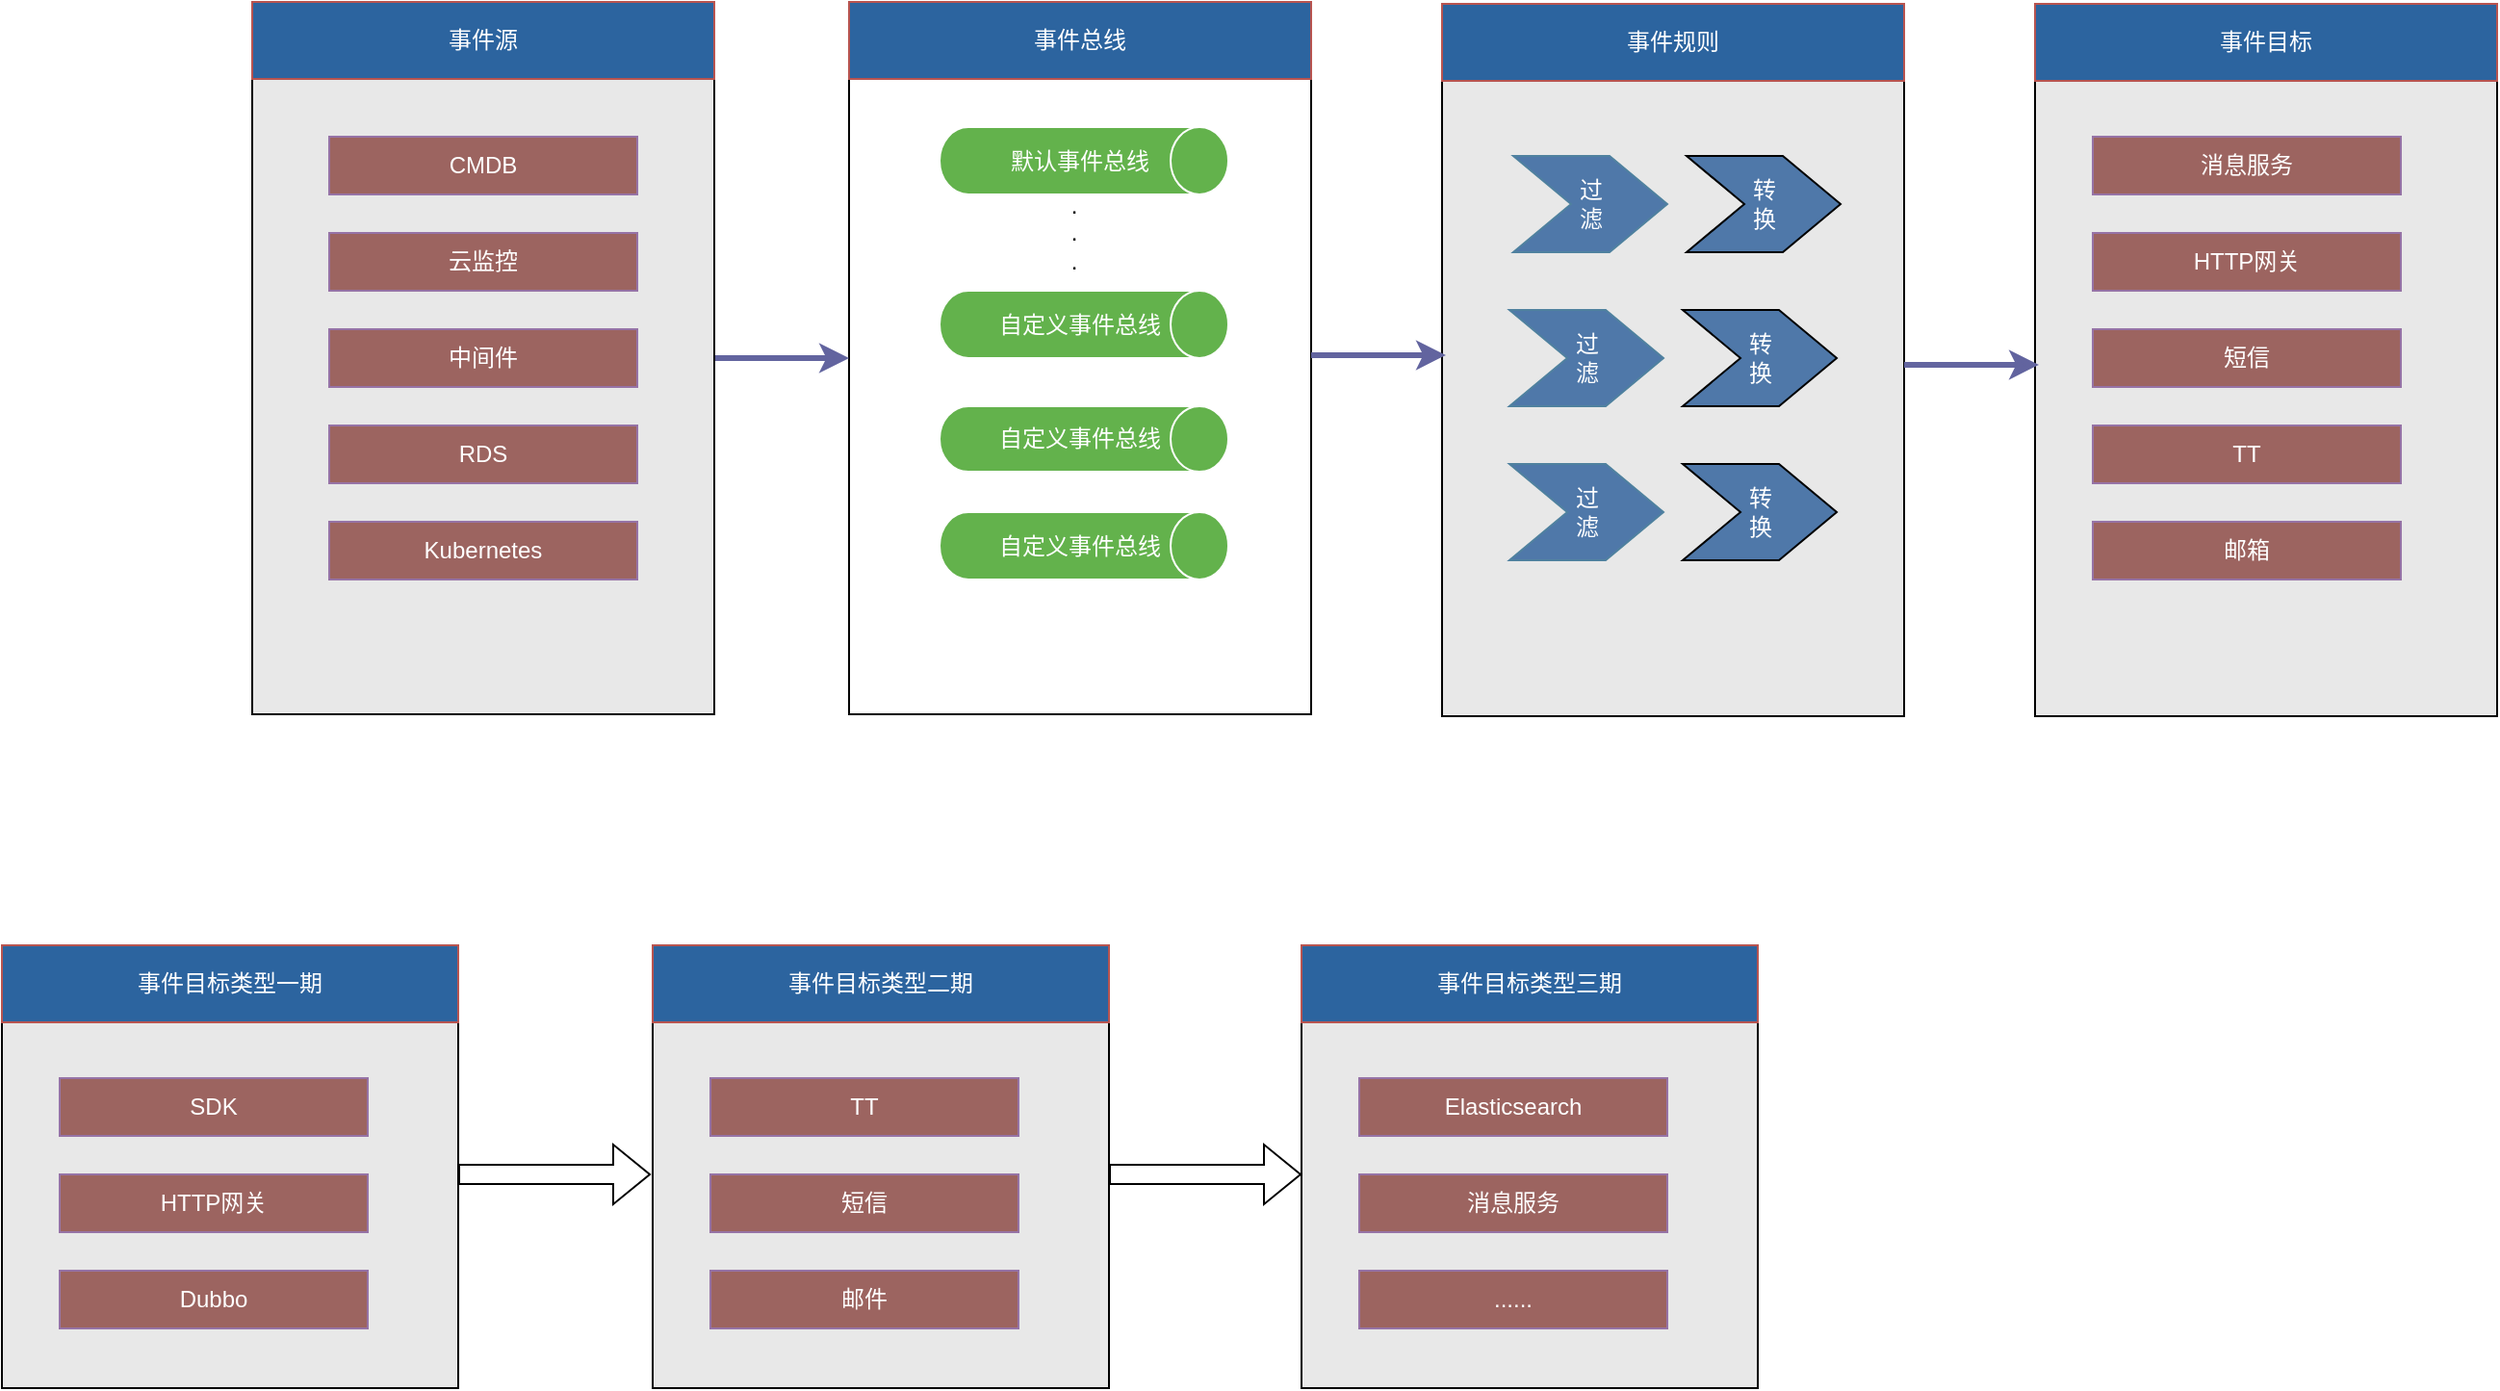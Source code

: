 <mxfile version="24.5.5" type="github">
  <diagram name="第 1 页" id="gTe-RsswgZ9a3CknWbWT">
    <mxGraphModel dx="2501" dy="701" grid="1" gridSize="10" guides="1" tooltips="1" connect="1" arrows="1" fold="1" page="1" pageScale="1" pageWidth="827" pageHeight="1169" math="0" shadow="0">
      <root>
        <mxCell id="0" />
        <mxCell id="1" parent="0" />
        <mxCell id="IhgrDkRPDF99YvVrVyJ_-20" value="" style="rounded=0;whiteSpace=wrap;html=1;fillColor=#FFFFFF;" parent="1" vertex="1">
          <mxGeometry x="353" y="60" width="240" height="370" as="geometry" />
        </mxCell>
        <mxCell id="IhgrDkRPDF99YvVrVyJ_-23" value="" style="edgeStyle=orthogonalEdgeStyle;rounded=0;orthogonalLoop=1;jettySize=auto;html=1;strokeColor=#62649F;strokeWidth=3;" parent="1" source="IhgrDkRPDF99YvVrVyJ_-1" target="IhgrDkRPDF99YvVrVyJ_-20" edge="1">
          <mxGeometry relative="1" as="geometry" />
        </mxCell>
        <mxCell id="IhgrDkRPDF99YvVrVyJ_-1" value="" style="rounded=0;whiteSpace=wrap;html=1;fillColor=#E8E8E8;" parent="1" vertex="1">
          <mxGeometry x="43" y="60" width="240" height="370" as="geometry" />
        </mxCell>
        <mxCell id="IhgrDkRPDF99YvVrVyJ_-3" value="&lt;font color=&quot;#ffffff&quot;&gt;事件源&lt;/font&gt;" style="text;html=1;align=center;verticalAlign=middle;whiteSpace=wrap;rounded=0;fillColor=#2C649F;strokeColor=#b85450;" parent="1" vertex="1">
          <mxGeometry x="43" y="60" width="240" height="40" as="geometry" />
        </mxCell>
        <mxCell id="IhgrDkRPDF99YvVrVyJ_-5" value="&lt;font color=&quot;#ffffff&quot;&gt;CMDB&lt;/font&gt;" style="text;html=1;align=center;verticalAlign=middle;whiteSpace=wrap;rounded=0;fillColor=#9C6460;strokeColor=#9673a6;" parent="1" vertex="1">
          <mxGeometry x="83" y="130" width="160" height="30" as="geometry" />
        </mxCell>
        <mxCell id="IhgrDkRPDF99YvVrVyJ_-6" value="&lt;font color=&quot;#ffffff&quot;&gt;云监控&lt;/font&gt;" style="text;html=1;align=center;verticalAlign=middle;whiteSpace=wrap;rounded=0;fillColor=#9C6460;strokeColor=#9673a6;" parent="1" vertex="1">
          <mxGeometry x="83" y="180" width="160" height="30" as="geometry" />
        </mxCell>
        <mxCell id="IhgrDkRPDF99YvVrVyJ_-7" value="&lt;font color=&quot;#ffffff&quot;&gt;中间件&lt;/font&gt;" style="text;html=1;align=center;verticalAlign=middle;whiteSpace=wrap;rounded=0;fillColor=#9C6460;strokeColor=#9673a6;" parent="1" vertex="1">
          <mxGeometry x="83" y="230" width="160" height="30" as="geometry" />
        </mxCell>
        <mxCell id="IhgrDkRPDF99YvVrVyJ_-8" value="&lt;font color=&quot;#ffffff&quot;&gt;RDS&lt;/font&gt;" style="text;html=1;align=center;verticalAlign=middle;whiteSpace=wrap;rounded=0;fillColor=#9C6460;strokeColor=#9673a6;" parent="1" vertex="1">
          <mxGeometry x="83" y="280" width="160" height="30" as="geometry" />
        </mxCell>
        <mxCell id="IhgrDkRPDF99YvVrVyJ_-9" value="&lt;font color=&quot;#ffffff&quot;&gt;Kubernetes&lt;/font&gt;" style="text;html=1;align=center;verticalAlign=middle;whiteSpace=wrap;rounded=0;fillColor=#9C6460;strokeColor=#9673a6;" parent="1" vertex="1">
          <mxGeometry x="83" y="330" width="160" height="30" as="geometry" />
        </mxCell>
        <mxCell id="IhgrDkRPDF99YvVrVyJ_-10" value="&lt;font color=&quot;#ffffff&quot;&gt;&amp;nbsp; &amp;nbsp; &amp;nbsp; 默认事件总线&lt;/font&gt;" style="shape=cylinder3;whiteSpace=wrap;html=1;boundedLbl=1;backgroundOutline=1;size=15;direction=south;fillColor=#63b24c;strokeColor=#ffffff;" parent="1" vertex="1">
          <mxGeometry x="400" y="125" width="150" height="35" as="geometry" />
        </mxCell>
        <mxCell id="IhgrDkRPDF99YvVrVyJ_-11" value="&lt;font color=&quot;#ffffff&quot;&gt;&amp;nbsp; &amp;nbsp; &amp;nbsp; 自定义事件总线&lt;/font&gt;" style="shape=cylinder3;whiteSpace=wrap;html=1;boundedLbl=1;backgroundOutline=1;size=15;direction=south;fillColor=#63b24c;strokeColor=#ffffff;" parent="1" vertex="1">
          <mxGeometry x="400" y="210" width="150" height="35" as="geometry" />
        </mxCell>
        <mxCell id="IhgrDkRPDF99YvVrVyJ_-12" value="&lt;font color=&quot;#ffffff&quot;&gt;&amp;nbsp; &amp;nbsp; &amp;nbsp; 自定义事件总线&lt;/font&gt;" style="shape=cylinder3;whiteSpace=wrap;html=1;boundedLbl=1;backgroundOutline=1;size=15;direction=south;fillColor=#63b24c;strokeColor=#ffffff;" parent="1" vertex="1">
          <mxGeometry x="400" y="270" width="150" height="34" as="geometry" />
        </mxCell>
        <mxCell id="IhgrDkRPDF99YvVrVyJ_-13" value="&lt;font color=&quot;#ffffff&quot;&gt;&amp;nbsp; &amp;nbsp; &amp;nbsp; 自定义事件总线&lt;/font&gt;" style="shape=cylinder3;whiteSpace=wrap;html=1;boundedLbl=1;backgroundOutline=1;size=15;direction=south;fillColor=#63b24c;strokeColor=#ffffff;" parent="1" vertex="1">
          <mxGeometry x="400" y="325" width="150" height="35" as="geometry" />
        </mxCell>
        <mxCell id="IhgrDkRPDF99YvVrVyJ_-15" value=".&lt;div&gt;.&lt;/div&gt;&lt;div&gt;.&lt;/div&gt;" style="text;html=1;align=center;verticalAlign=middle;whiteSpace=wrap;rounded=0;strokeWidth=4;" parent="1" vertex="1">
          <mxGeometry x="445" y="160" width="50" height="40" as="geometry" />
        </mxCell>
        <mxCell id="IhgrDkRPDF99YvVrVyJ_-21" value="&lt;font color=&quot;#ffffff&quot;&gt;事件总线&lt;/font&gt;" style="text;html=1;align=center;verticalAlign=middle;whiteSpace=wrap;rounded=0;fillColor=#2C649F;strokeColor=#b85450;" parent="1" vertex="1">
          <mxGeometry x="353" y="60" width="240" height="40" as="geometry" />
        </mxCell>
        <mxCell id="IhgrDkRPDF99YvVrVyJ_-25" value="" style="rounded=0;whiteSpace=wrap;html=1;fillColor=#E8E8E8;" parent="1" vertex="1">
          <mxGeometry x="661" y="61" width="240" height="370" as="geometry" />
        </mxCell>
        <mxCell id="IhgrDkRPDF99YvVrVyJ_-31" value="&lt;font color=&quot;#ffffff&quot;&gt;事件规则&lt;/font&gt;" style="text;html=1;align=center;verticalAlign=middle;whiteSpace=wrap;rounded=0;fillColor=#2C649F;strokeColor=#b85450;" parent="1" vertex="1">
          <mxGeometry x="661" y="61" width="240" height="40" as="geometry" />
        </mxCell>
        <mxCell id="IhgrDkRPDF99YvVrVyJ_-32" value="&lt;font color=&quot;#ffffff&quot;&gt;过&lt;/font&gt;&lt;div&gt;&lt;font color=&quot;#ffffff&quot;&gt;滤&lt;/font&gt;&lt;/div&gt;" style="html=1;shadow=0;dashed=0;align=center;verticalAlign=middle;shape=mxgraph.arrows2.arrow;dy=0;dx=30;notch=30;strokeColor=#4F819F;fillColor=#4F78A9;" parent="1" vertex="1">
          <mxGeometry x="698" y="140" width="80" height="50" as="geometry" />
        </mxCell>
        <mxCell id="IhgrDkRPDF99YvVrVyJ_-33" value="&lt;font color=&quot;#ffffff&quot;&gt;转&lt;/font&gt;&lt;div&gt;&lt;font color=&quot;#ffffff&quot;&gt;换&lt;/font&gt;&lt;/div&gt;" style="html=1;shadow=0;dashed=0;align=center;verticalAlign=middle;shape=mxgraph.arrows2.arrow;dy=0;dx=30;notch=30;fillColor=#4F78A9;" parent="1" vertex="1">
          <mxGeometry x="788" y="140" width="80" height="50" as="geometry" />
        </mxCell>
        <mxCell id="IhgrDkRPDF99YvVrVyJ_-34" value="&lt;font color=&quot;#ffffff&quot;&gt;过&lt;/font&gt;&lt;div&gt;&lt;font color=&quot;#ffffff&quot;&gt;滤&lt;/font&gt;&lt;/div&gt;" style="html=1;shadow=0;dashed=0;align=center;verticalAlign=middle;shape=mxgraph.arrows2.arrow;dy=0;dx=30;notch=30;strokeColor=#4F819F;fillColor=#4F78A9;" parent="1" vertex="1">
          <mxGeometry x="696" y="220" width="80" height="50" as="geometry" />
        </mxCell>
        <mxCell id="IhgrDkRPDF99YvVrVyJ_-35" value="&lt;font color=&quot;#ffffff&quot;&gt;转&lt;/font&gt;&lt;div&gt;&lt;font color=&quot;#ffffff&quot;&gt;换&lt;/font&gt;&lt;/div&gt;" style="html=1;shadow=0;dashed=0;align=center;verticalAlign=middle;shape=mxgraph.arrows2.arrow;dy=0;dx=30;notch=30;fillColor=#4F78A9;" parent="1" vertex="1">
          <mxGeometry x="786" y="220" width="80" height="50" as="geometry" />
        </mxCell>
        <mxCell id="IhgrDkRPDF99YvVrVyJ_-36" value="&lt;font color=&quot;#ffffff&quot;&gt;过&lt;/font&gt;&lt;div&gt;&lt;font color=&quot;#ffffff&quot;&gt;滤&lt;/font&gt;&lt;/div&gt;" style="html=1;shadow=0;dashed=0;align=center;verticalAlign=middle;shape=mxgraph.arrows2.arrow;dy=0;dx=30;notch=30;strokeColor=#4F819F;fillColor=#4F78A9;" parent="1" vertex="1">
          <mxGeometry x="696" y="300" width="80" height="50" as="geometry" />
        </mxCell>
        <mxCell id="IhgrDkRPDF99YvVrVyJ_-37" value="&lt;font color=&quot;#ffffff&quot;&gt;转&lt;/font&gt;&lt;div&gt;&lt;font color=&quot;#ffffff&quot;&gt;换&lt;/font&gt;&lt;/div&gt;" style="html=1;shadow=0;dashed=0;align=center;verticalAlign=middle;shape=mxgraph.arrows2.arrow;dy=0;dx=30;notch=30;fillColor=#4F78A9;" parent="1" vertex="1">
          <mxGeometry x="786" y="300" width="80" height="50" as="geometry" />
        </mxCell>
        <mxCell id="IhgrDkRPDF99YvVrVyJ_-38" value="" style="rounded=0;whiteSpace=wrap;html=1;fillColor=#E8E8E8;" parent="1" vertex="1">
          <mxGeometry x="969" y="61" width="240" height="370" as="geometry" />
        </mxCell>
        <mxCell id="IhgrDkRPDF99YvVrVyJ_-39" value="&lt;font color=&quot;#ffffff&quot;&gt;事件目标&lt;/font&gt;" style="text;html=1;align=center;verticalAlign=middle;whiteSpace=wrap;rounded=0;fillColor=#2C649F;strokeColor=#b85450;" parent="1" vertex="1">
          <mxGeometry x="969" y="61" width="240" height="40" as="geometry" />
        </mxCell>
        <mxCell id="IhgrDkRPDF99YvVrVyJ_-46" value="&lt;font color=&quot;#ffffff&quot;&gt;消息服务&lt;/font&gt;" style="text;html=1;align=center;verticalAlign=middle;whiteSpace=wrap;rounded=0;fillColor=#9C6460;strokeColor=#9673a6;" parent="1" vertex="1">
          <mxGeometry x="999" y="130" width="160" height="30" as="geometry" />
        </mxCell>
        <mxCell id="IhgrDkRPDF99YvVrVyJ_-47" value="&lt;font color=&quot;#ffffff&quot;&gt;短信&lt;/font&gt;" style="text;html=1;align=center;verticalAlign=middle;whiteSpace=wrap;rounded=0;fillColor=#9C6460;strokeColor=#9673a6;" parent="1" vertex="1">
          <mxGeometry x="999" y="230" width="160" height="30" as="geometry" />
        </mxCell>
        <mxCell id="IhgrDkRPDF99YvVrVyJ_-48" value="&lt;font color=&quot;#ffffff&quot;&gt;TT&lt;/font&gt;" style="text;html=1;align=center;verticalAlign=middle;whiteSpace=wrap;rounded=0;fillColor=#9C6460;strokeColor=#9673a6;" parent="1" vertex="1">
          <mxGeometry x="999" y="280" width="160" height="30" as="geometry" />
        </mxCell>
        <mxCell id="IhgrDkRPDF99YvVrVyJ_-49" value="&lt;font color=&quot;#ffffff&quot;&gt;邮箱&lt;/font&gt;" style="text;html=1;align=center;verticalAlign=middle;whiteSpace=wrap;rounded=0;fillColor=#9C6460;strokeColor=#9673a6;" parent="1" vertex="1">
          <mxGeometry x="999" y="330" width="160" height="30" as="geometry" />
        </mxCell>
        <mxCell id="IhgrDkRPDF99YvVrVyJ_-50" value="&lt;font color=&quot;#ffffff&quot;&gt;HTTP网关&lt;/font&gt;" style="text;html=1;align=center;verticalAlign=middle;whiteSpace=wrap;rounded=0;fillColor=#9C6460;strokeColor=#9673a6;" parent="1" vertex="1">
          <mxGeometry x="999" y="180" width="160" height="30" as="geometry" />
        </mxCell>
        <mxCell id="IhgrDkRPDF99YvVrVyJ_-51" value="" style="edgeStyle=orthogonalEdgeStyle;rounded=0;orthogonalLoop=1;jettySize=auto;html=1;strokeColor=#62649F;strokeWidth=3;" parent="1" edge="1">
          <mxGeometry relative="1" as="geometry">
            <mxPoint x="593" y="243.46" as="sourcePoint" />
            <mxPoint x="663" y="243.46" as="targetPoint" />
          </mxGeometry>
        </mxCell>
        <mxCell id="IhgrDkRPDF99YvVrVyJ_-53" value="" style="edgeStyle=orthogonalEdgeStyle;rounded=0;orthogonalLoop=1;jettySize=auto;html=1;strokeColor=#62649F;strokeWidth=3;" parent="1" edge="1">
          <mxGeometry relative="1" as="geometry">
            <mxPoint x="901" y="248.46" as="sourcePoint" />
            <mxPoint x="971" y="248.46" as="targetPoint" />
          </mxGeometry>
        </mxCell>
        <mxCell id="3bFqMqqV8KDNt7Rd9vht-1" value="" style="rounded=0;whiteSpace=wrap;html=1;fillColor=#E8E8E8;" parent="1" vertex="1">
          <mxGeometry x="-87" y="550" width="237" height="230" as="geometry" />
        </mxCell>
        <mxCell id="3bFqMqqV8KDNt7Rd9vht-2" value="&lt;font color=&quot;#ffffff&quot;&gt;事件目标类型一期&lt;/font&gt;" style="text;html=1;align=center;verticalAlign=middle;whiteSpace=wrap;rounded=0;fillColor=#2C649F;strokeColor=#b85450;" parent="1" vertex="1">
          <mxGeometry x="-87" y="550" width="237" height="40" as="geometry" />
        </mxCell>
        <mxCell id="3bFqMqqV8KDNt7Rd9vht-3" value="&lt;font color=&quot;#ffffff&quot;&gt;SDK&lt;/font&gt;" style="text;html=1;align=center;verticalAlign=middle;whiteSpace=wrap;rounded=0;fillColor=#9C6460;strokeColor=#9673a6;" parent="1" vertex="1">
          <mxGeometry x="-57" y="619" width="160" height="30" as="geometry" />
        </mxCell>
        <mxCell id="3bFqMqqV8KDNt7Rd9vht-4" value="&lt;font color=&quot;#ffffff&quot;&gt;Dubbo&lt;/font&gt;" style="text;html=1;align=center;verticalAlign=middle;whiteSpace=wrap;rounded=0;fillColor=#9C6460;strokeColor=#9673a6;" parent="1" vertex="1">
          <mxGeometry x="-57" y="719" width="160" height="30" as="geometry" />
        </mxCell>
        <mxCell id="3bFqMqqV8KDNt7Rd9vht-7" value="&lt;font color=&quot;#ffffff&quot;&gt;HTTP网关&lt;/font&gt;" style="text;html=1;align=center;verticalAlign=middle;whiteSpace=wrap;rounded=0;fillColor=#9C6460;strokeColor=#9673a6;" parent="1" vertex="1">
          <mxGeometry x="-57" y="669" width="160" height="30" as="geometry" />
        </mxCell>
        <mxCell id="3bFqMqqV8KDNt7Rd9vht-8" value="" style="rounded=0;whiteSpace=wrap;html=1;fillColor=#E8E8E8;" parent="1" vertex="1">
          <mxGeometry x="251" y="550" width="237" height="230" as="geometry" />
        </mxCell>
        <mxCell id="3bFqMqqV8KDNt7Rd9vht-9" value="&lt;font color=&quot;#ffffff&quot;&gt;事件目标类型二期&lt;/font&gt;" style="text;html=1;align=center;verticalAlign=middle;whiteSpace=wrap;rounded=0;fillColor=#2C649F;strokeColor=#b85450;" parent="1" vertex="1">
          <mxGeometry x="251" y="550" width="237" height="40" as="geometry" />
        </mxCell>
        <mxCell id="3bFqMqqV8KDNt7Rd9vht-10" value="&lt;font color=&quot;#ffffff&quot;&gt;TT&lt;/font&gt;" style="text;html=1;align=center;verticalAlign=middle;whiteSpace=wrap;rounded=0;fillColor=#9C6460;strokeColor=#9673a6;" parent="1" vertex="1">
          <mxGeometry x="281" y="619" width="160" height="30" as="geometry" />
        </mxCell>
        <mxCell id="3bFqMqqV8KDNt7Rd9vht-11" value="&lt;font color=&quot;#ffffff&quot;&gt;邮件&lt;/font&gt;" style="text;html=1;align=center;verticalAlign=middle;whiteSpace=wrap;rounded=0;fillColor=#9C6460;strokeColor=#9673a6;" parent="1" vertex="1">
          <mxGeometry x="281" y="719" width="160" height="30" as="geometry" />
        </mxCell>
        <mxCell id="3bFqMqqV8KDNt7Rd9vht-12" value="&lt;font color=&quot;#ffffff&quot;&gt;短信&lt;/font&gt;" style="text;html=1;align=center;verticalAlign=middle;whiteSpace=wrap;rounded=0;fillColor=#9C6460;strokeColor=#9673a6;" parent="1" vertex="1">
          <mxGeometry x="281" y="669" width="160" height="30" as="geometry" />
        </mxCell>
        <mxCell id="3bFqMqqV8KDNt7Rd9vht-13" value="" style="rounded=0;whiteSpace=wrap;html=1;fillColor=#E8E8E8;" parent="1" vertex="1">
          <mxGeometry x="588" y="550" width="237" height="230" as="geometry" />
        </mxCell>
        <mxCell id="3bFqMqqV8KDNt7Rd9vht-14" value="&lt;font color=&quot;#ffffff&quot;&gt;事件目标类型三期&lt;/font&gt;" style="text;html=1;align=center;verticalAlign=middle;whiteSpace=wrap;rounded=0;fillColor=#2C649F;strokeColor=#b85450;" parent="1" vertex="1">
          <mxGeometry x="588" y="550" width="237" height="40" as="geometry" />
        </mxCell>
        <mxCell id="3bFqMqqV8KDNt7Rd9vht-15" value="&lt;font color=&quot;#ffffff&quot;&gt;Elasticsearch&lt;/font&gt;" style="text;html=1;align=center;verticalAlign=middle;whiteSpace=wrap;rounded=0;fillColor=#9C6460;strokeColor=#9673a6;" parent="1" vertex="1">
          <mxGeometry x="618" y="619" width="160" height="30" as="geometry" />
        </mxCell>
        <mxCell id="3bFqMqqV8KDNt7Rd9vht-16" value="&lt;font color=&quot;#ffffff&quot;&gt;......&lt;/font&gt;" style="text;html=1;align=center;verticalAlign=middle;whiteSpace=wrap;rounded=0;fillColor=#9C6460;strokeColor=#9673a6;" parent="1" vertex="1">
          <mxGeometry x="618" y="719" width="160" height="30" as="geometry" />
        </mxCell>
        <mxCell id="3bFqMqqV8KDNt7Rd9vht-17" value="&lt;span style=&quot;color: rgb(255, 255, 255);&quot;&gt;消息服务&lt;/span&gt;" style="text;html=1;align=center;verticalAlign=middle;whiteSpace=wrap;rounded=0;fillColor=#9C6460;strokeColor=#9673a6;" parent="1" vertex="1">
          <mxGeometry x="618" y="669" width="160" height="30" as="geometry" />
        </mxCell>
        <mxCell id="3bFqMqqV8KDNt7Rd9vht-19" value="" style="shape=flexArrow;endArrow=classic;html=1;rounded=0;" parent="1" edge="1">
          <mxGeometry width="50" height="50" relative="1" as="geometry">
            <mxPoint x="150" y="669" as="sourcePoint" />
            <mxPoint x="250" y="669" as="targetPoint" />
          </mxGeometry>
        </mxCell>
        <mxCell id="3bFqMqqV8KDNt7Rd9vht-21" value="" style="shape=flexArrow;endArrow=classic;html=1;rounded=0;" parent="1" edge="1">
          <mxGeometry width="50" height="50" relative="1" as="geometry">
            <mxPoint x="488" y="669" as="sourcePoint" />
            <mxPoint x="588" y="669" as="targetPoint" />
          </mxGeometry>
        </mxCell>
      </root>
    </mxGraphModel>
  </diagram>
</mxfile>
